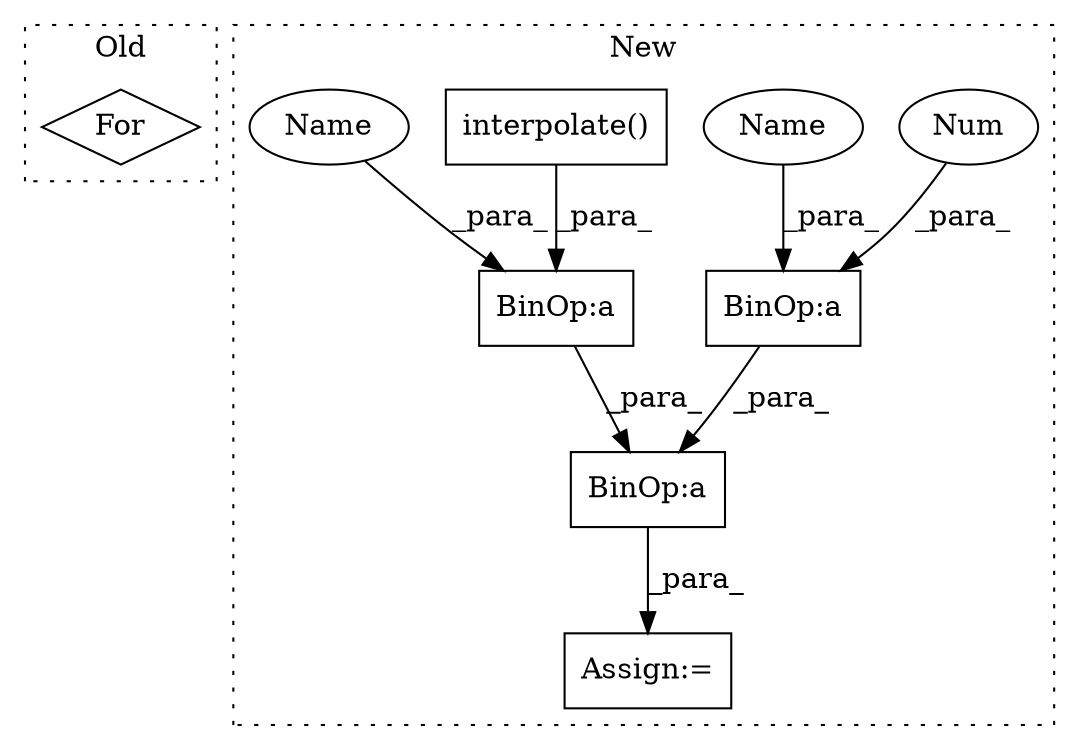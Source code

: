 digraph G {
subgraph cluster0 {
1 [label="For" a="107" s="1368,1393" l="4,10" shape="diamond"];
label = "Old";
style="dotted";
}
subgraph cluster1 {
2 [label="interpolate()" a="75" s="2151,2182" l="14,39" shape="box"];
3 [label="BinOp:a" a="82" s="2254" l="10" shape="box"];
4 [label="BinOp:a" a="82" s="2271" l="3" shape="box"];
5 [label="Num" a="76" s="2269" l="2" shape="ellipse"];
6 [label="BinOp:a" a="82" s="2254" l="3" shape="box"];
7 [label="Assign:=" a="68" s="2236" l="3" shape="box"];
8 [label="Name" a="87" s="2274" l="4" shape="ellipse"];
9 [label="Name" a="87" s="2257" l="4" shape="ellipse"];
label = "New";
style="dotted";
}
2 -> 6 [label="_para_"];
3 -> 7 [label="_para_"];
4 -> 3 [label="_para_"];
5 -> 4 [label="_para_"];
6 -> 3 [label="_para_"];
8 -> 4 [label="_para_"];
9 -> 6 [label="_para_"];
}